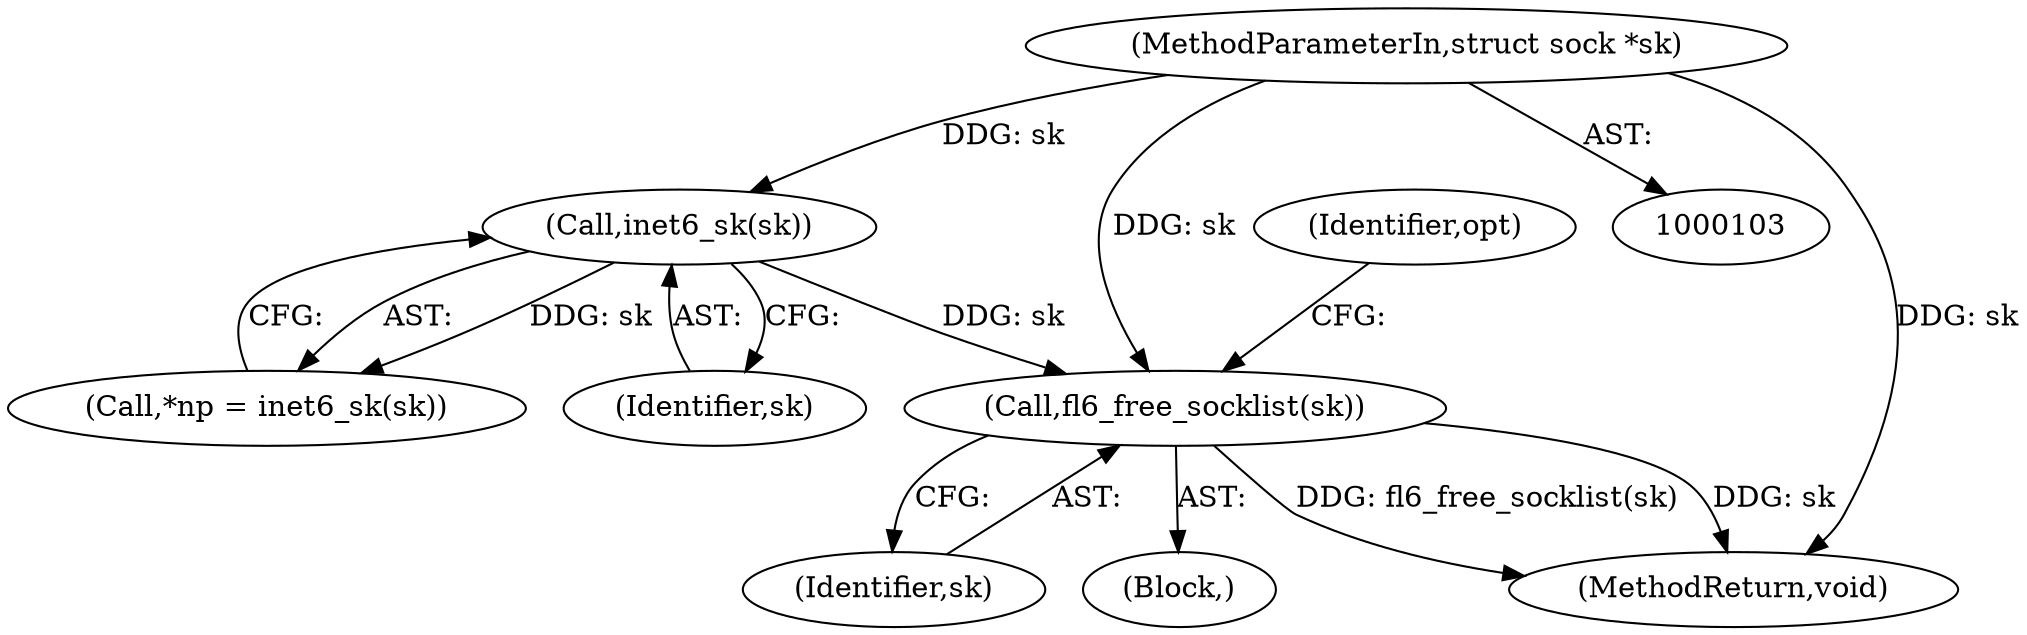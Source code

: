 digraph "0_linux_45f6fad84cc305103b28d73482b344d7f5b76f39_2@API" {
"1000137" [label="(Call,fl6_free_socklist(sk))"];
"1000109" [label="(Call,inet6_sk(sk))"];
"1000104" [label="(MethodParameterIn,struct sock *sk)"];
"1000110" [label="(Identifier,sk)"];
"1000152" [label="(MethodReturn,void)"];
"1000137" [label="(Call,fl6_free_socklist(sk))"];
"1000140" [label="(Identifier,opt)"];
"1000138" [label="(Identifier,sk)"];
"1000109" [label="(Call,inet6_sk(sk))"];
"1000105" [label="(Block,)"];
"1000107" [label="(Call,*np = inet6_sk(sk))"];
"1000104" [label="(MethodParameterIn,struct sock *sk)"];
"1000137" -> "1000105"  [label="AST: "];
"1000137" -> "1000138"  [label="CFG: "];
"1000138" -> "1000137"  [label="AST: "];
"1000140" -> "1000137"  [label="CFG: "];
"1000137" -> "1000152"  [label="DDG: sk"];
"1000137" -> "1000152"  [label="DDG: fl6_free_socklist(sk)"];
"1000109" -> "1000137"  [label="DDG: sk"];
"1000104" -> "1000137"  [label="DDG: sk"];
"1000109" -> "1000107"  [label="AST: "];
"1000109" -> "1000110"  [label="CFG: "];
"1000110" -> "1000109"  [label="AST: "];
"1000107" -> "1000109"  [label="CFG: "];
"1000109" -> "1000107"  [label="DDG: sk"];
"1000104" -> "1000109"  [label="DDG: sk"];
"1000104" -> "1000103"  [label="AST: "];
"1000104" -> "1000152"  [label="DDG: sk"];
}
